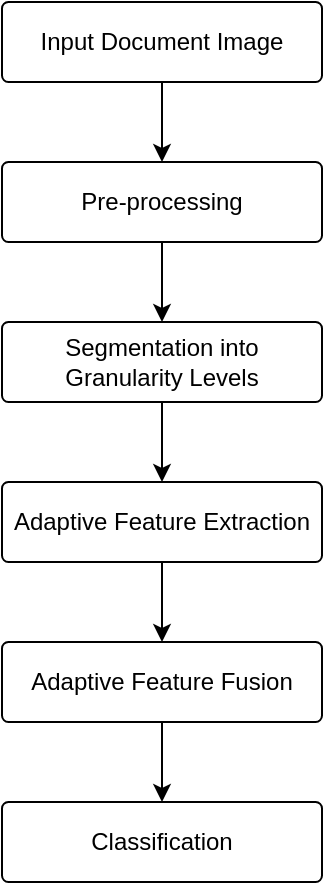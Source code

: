 <mxfile version="26.2.6">
  <diagram name="Page-1" id="J5raf0thDFQlhQfZ5x53">
    <mxGraphModel dx="830" dy="447" grid="1" gridSize="10" guides="1" tooltips="1" connect="1" arrows="1" fold="1" page="1" pageScale="1" pageWidth="1169" pageHeight="827" math="0" shadow="0">
      <root>
        <mxCell id="0" />
        <mxCell id="1" parent="0" />
        <mxCell id="aRfx6GNcpqKs_Zc0qK3B-8" style="edgeStyle=orthogonalEdgeStyle;rounded=0;orthogonalLoop=1;jettySize=auto;html=1;exitX=0.5;exitY=1;exitDx=0;exitDy=0;entryX=0.5;entryY=0;entryDx=0;entryDy=0;" edge="1" parent="1" source="aRfx6GNcpqKs_Zc0qK3B-2" target="aRfx6GNcpqKs_Zc0qK3B-3">
          <mxGeometry relative="1" as="geometry" />
        </mxCell>
        <mxCell id="aRfx6GNcpqKs_Zc0qK3B-2" value="Input Document Image" style="rounded=1;whiteSpace=wrap;html=1;arcSize=8;" vertex="1" parent="1">
          <mxGeometry x="320" y="40" width="160" height="40" as="geometry" />
        </mxCell>
        <mxCell id="aRfx6GNcpqKs_Zc0qK3B-9" style="edgeStyle=orthogonalEdgeStyle;rounded=0;orthogonalLoop=1;jettySize=auto;html=1;exitX=0.5;exitY=1;exitDx=0;exitDy=0;entryX=0.5;entryY=0;entryDx=0;entryDy=0;" edge="1" parent="1" source="aRfx6GNcpqKs_Zc0qK3B-3" target="aRfx6GNcpqKs_Zc0qK3B-4">
          <mxGeometry relative="1" as="geometry" />
        </mxCell>
        <mxCell id="aRfx6GNcpqKs_Zc0qK3B-3" value="Pre-processing" style="rounded=1;whiteSpace=wrap;html=1;arcSize=8;" vertex="1" parent="1">
          <mxGeometry x="320" y="120" width="160" height="40" as="geometry" />
        </mxCell>
        <mxCell id="aRfx6GNcpqKs_Zc0qK3B-10" style="edgeStyle=orthogonalEdgeStyle;rounded=0;orthogonalLoop=1;jettySize=auto;html=1;exitX=0.5;exitY=1;exitDx=0;exitDy=0;entryX=0.5;entryY=0;entryDx=0;entryDy=0;" edge="1" parent="1" source="aRfx6GNcpqKs_Zc0qK3B-4" target="aRfx6GNcpqKs_Zc0qK3B-5">
          <mxGeometry relative="1" as="geometry" />
        </mxCell>
        <mxCell id="aRfx6GNcpqKs_Zc0qK3B-4" value="Segmentation into Granularity Levels" style="rounded=1;whiteSpace=wrap;html=1;arcSize=8;" vertex="1" parent="1">
          <mxGeometry x="320" y="200" width="160" height="40" as="geometry" />
        </mxCell>
        <mxCell id="aRfx6GNcpqKs_Zc0qK3B-12" style="edgeStyle=orthogonalEdgeStyle;rounded=0;orthogonalLoop=1;jettySize=auto;html=1;exitX=0.5;exitY=1;exitDx=0;exitDy=0;entryX=0.5;entryY=0;entryDx=0;entryDy=0;" edge="1" parent="1" source="aRfx6GNcpqKs_Zc0qK3B-5" target="aRfx6GNcpqKs_Zc0qK3B-6">
          <mxGeometry relative="1" as="geometry" />
        </mxCell>
        <mxCell id="aRfx6GNcpqKs_Zc0qK3B-5" value="Adaptive Feature Extraction" style="rounded=1;whiteSpace=wrap;html=1;arcSize=8;" vertex="1" parent="1">
          <mxGeometry x="320" y="280" width="160" height="40" as="geometry" />
        </mxCell>
        <mxCell id="aRfx6GNcpqKs_Zc0qK3B-13" style="edgeStyle=orthogonalEdgeStyle;rounded=0;orthogonalLoop=1;jettySize=auto;html=1;exitX=0.5;exitY=1;exitDx=0;exitDy=0;entryX=0.5;entryY=0;entryDx=0;entryDy=0;" edge="1" parent="1" source="aRfx6GNcpqKs_Zc0qK3B-6" target="aRfx6GNcpqKs_Zc0qK3B-7">
          <mxGeometry relative="1" as="geometry" />
        </mxCell>
        <mxCell id="aRfx6GNcpqKs_Zc0qK3B-6" value="Adaptive Feature Fusion" style="rounded=1;whiteSpace=wrap;html=1;arcSize=8;" vertex="1" parent="1">
          <mxGeometry x="320" y="360" width="160" height="40" as="geometry" />
        </mxCell>
        <mxCell id="aRfx6GNcpqKs_Zc0qK3B-7" value="Classification" style="rounded=1;whiteSpace=wrap;html=1;arcSize=8;" vertex="1" parent="1">
          <mxGeometry x="320" y="440" width="160" height="40" as="geometry" />
        </mxCell>
      </root>
    </mxGraphModel>
  </diagram>
</mxfile>

